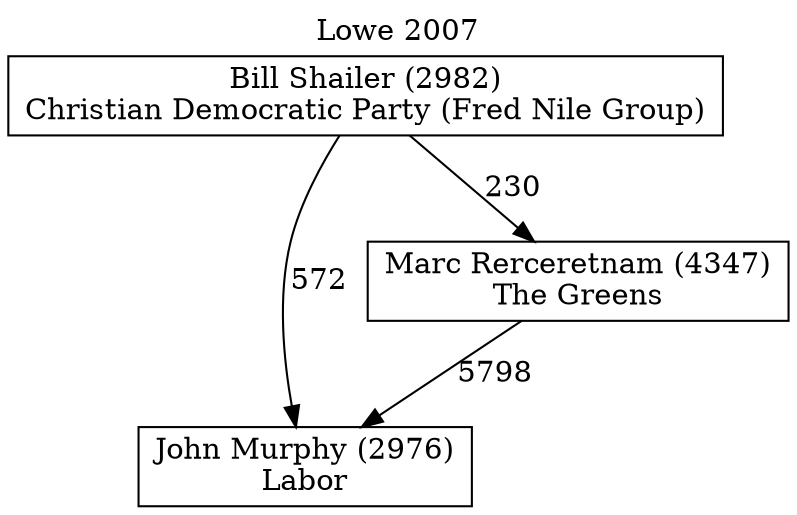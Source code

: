 // House preference flow
digraph "John Murphy (2976)_Lowe_2007" {
	graph [label="Lowe 2007" labelloc=t mclimit=10]
	node [shape=box]
	"Bill Shailer (2982)" [label="Bill Shailer (2982)
Christian Democratic Party (Fred Nile Group)"]
	"John Murphy (2976)" [label="John Murphy (2976)
Labor"]
	"Marc Rerceretnam (4347)" [label="Marc Rerceretnam (4347)
The Greens"]
	"Bill Shailer (2982)" -> "John Murphy (2976)" [label=572]
	"Bill Shailer (2982)" -> "Marc Rerceretnam (4347)" [label=230]
	"Marc Rerceretnam (4347)" -> "John Murphy (2976)" [label=5798]
}
